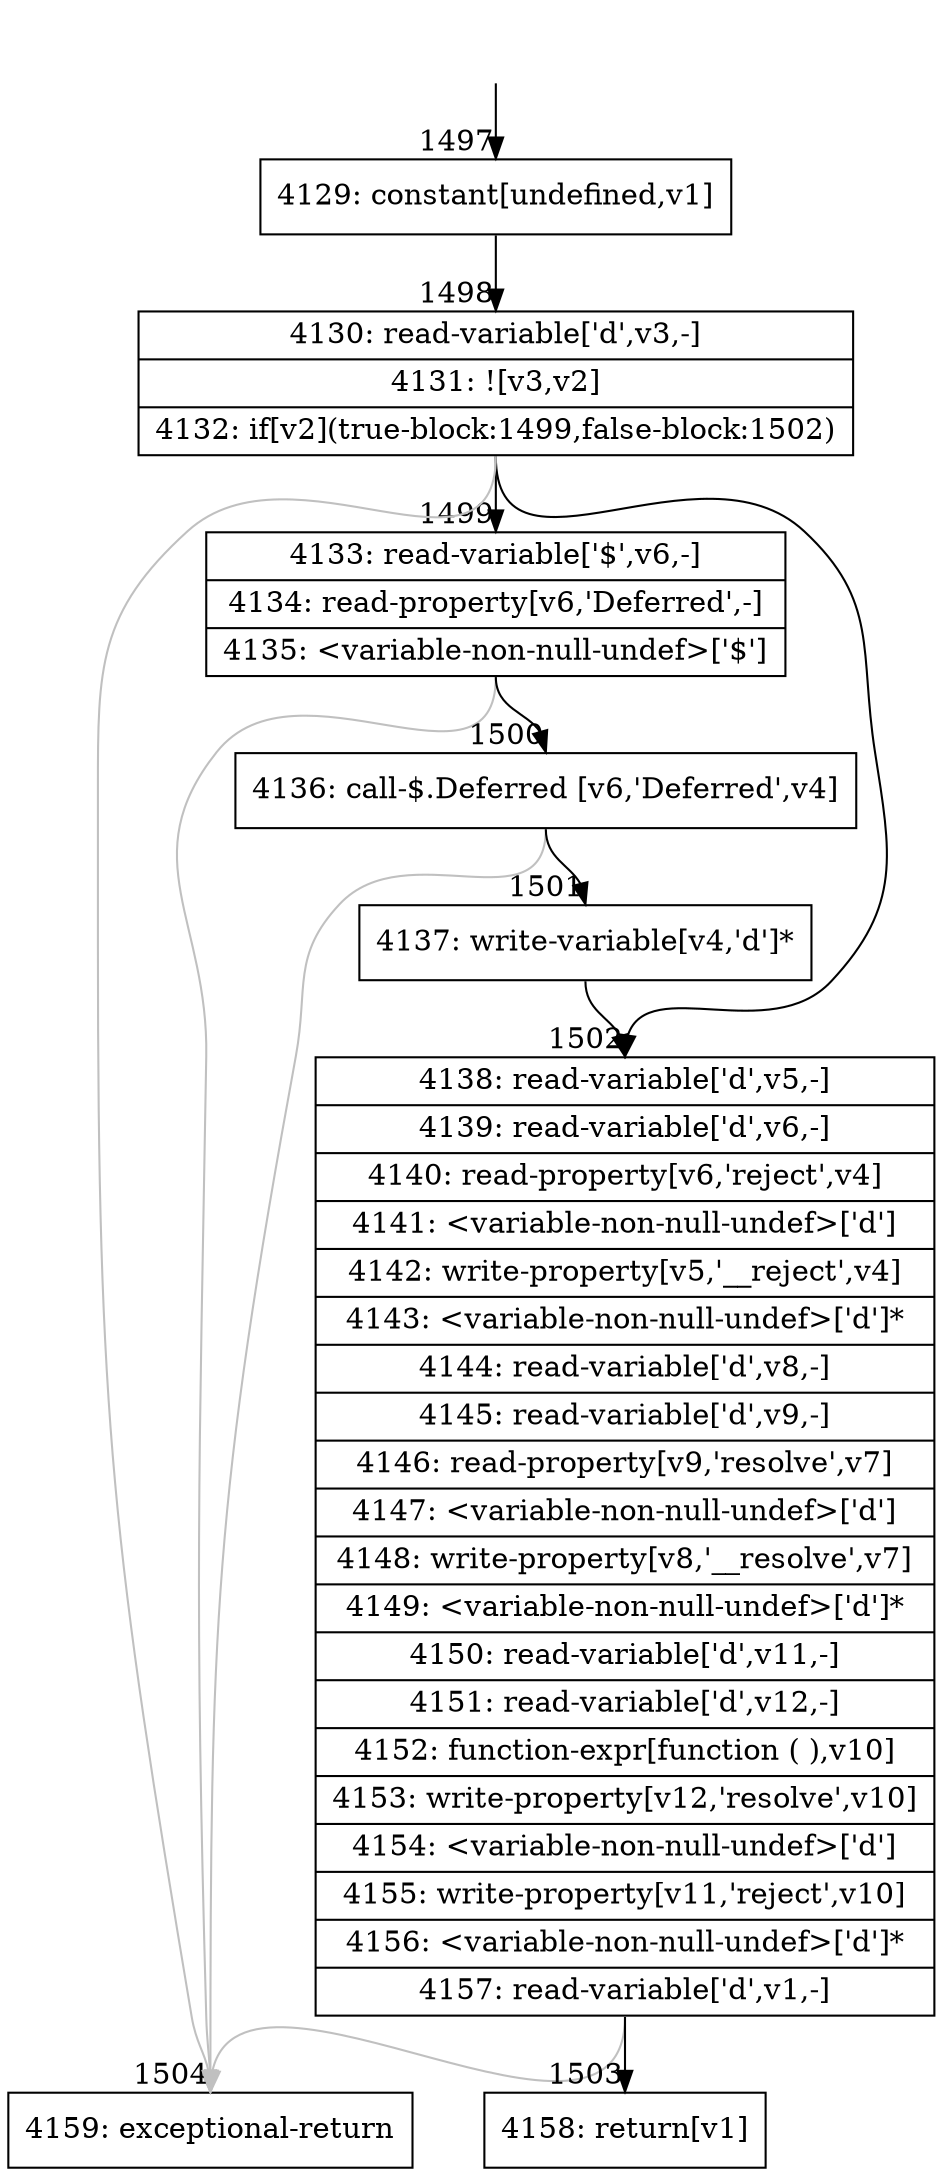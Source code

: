 digraph {
rankdir="TD"
BB_entry139[shape=none,label=""];
BB_entry139 -> BB1497 [tailport=s, headport=n, headlabel="    1497"]
BB1497 [shape=record label="{4129: constant[undefined,v1]}" ] 
BB1497 -> BB1498 [tailport=s, headport=n, headlabel="      1498"]
BB1498 [shape=record label="{4130: read-variable['d',v3,-]|4131: ![v3,v2]|4132: if[v2](true-block:1499,false-block:1502)}" ] 
BB1498 -> BB1499 [tailport=s, headport=n, headlabel="      1499"]
BB1498 -> BB1502 [tailport=s, headport=n, headlabel="      1502"]
BB1498 -> BB1504 [tailport=s, headport=n, color=gray, headlabel="      1504"]
BB1499 [shape=record label="{4133: read-variable['$',v6,-]|4134: read-property[v6,'Deferred',-]|4135: \<variable-non-null-undef\>['$']}" ] 
BB1499 -> BB1500 [tailport=s, headport=n, headlabel="      1500"]
BB1499 -> BB1504 [tailport=s, headport=n, color=gray]
BB1500 [shape=record label="{4136: call-$.Deferred [v6,'Deferred',v4]}" ] 
BB1500 -> BB1501 [tailport=s, headport=n, headlabel="      1501"]
BB1500 -> BB1504 [tailport=s, headport=n, color=gray]
BB1501 [shape=record label="{4137: write-variable[v4,'d']*}" ] 
BB1501 -> BB1502 [tailport=s, headport=n]
BB1502 [shape=record label="{4138: read-variable['d',v5,-]|4139: read-variable['d',v6,-]|4140: read-property[v6,'reject',v4]|4141: \<variable-non-null-undef\>['d']|4142: write-property[v5,'__reject',v4]|4143: \<variable-non-null-undef\>['d']*|4144: read-variable['d',v8,-]|4145: read-variable['d',v9,-]|4146: read-property[v9,'resolve',v7]|4147: \<variable-non-null-undef\>['d']|4148: write-property[v8,'__resolve',v7]|4149: \<variable-non-null-undef\>['d']*|4150: read-variable['d',v11,-]|4151: read-variable['d',v12,-]|4152: function-expr[function ( ),v10]|4153: write-property[v12,'resolve',v10]|4154: \<variable-non-null-undef\>['d']|4155: write-property[v11,'reject',v10]|4156: \<variable-non-null-undef\>['d']*|4157: read-variable['d',v1,-]}" ] 
BB1502 -> BB1503 [tailport=s, headport=n, headlabel="      1503"]
BB1502 -> BB1504 [tailport=s, headport=n, color=gray]
BB1503 [shape=record label="{4158: return[v1]}" ] 
BB1504 [shape=record label="{4159: exceptional-return}" ] 
//#$~ 1368
}
